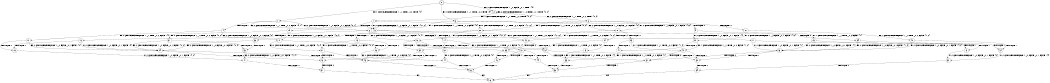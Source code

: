 digraph BCG {
size = "7, 10.5";
center = TRUE;
node [shape = circle];
0 [peripheries = 2];
0 -> 1 [label = "EX !1 !ATOMIC_EXCH_BRANCH (1, +1, TRUE, +0, 2, TRUE) !{0}"];
0 -> 2 [label = "EX !2 !ATOMIC_EXCH_BRANCH (1, +0, FALSE, +0, 1, TRUE) !{0}"];
0 -> 3 [label = "EX !0 !ATOMIC_EXCH_BRANCH (1, +1, TRUE, +0, 2, TRUE) !{0}"];
1 -> 4 [label = "TERMINATE !1"];
1 -> 5 [label = "EX !2 !ATOMIC_EXCH_BRANCH (1, +0, FALSE, +0, 1, FALSE) !{0, 1}"];
1 -> 6 [label = "EX !0 !ATOMIC_EXCH_BRANCH (1, +1, TRUE, +0, 2, FALSE) !{0, 1}"];
2 -> 7 [label = "EX !1 !ATOMIC_EXCH_BRANCH (1, +1, TRUE, +0, 2, TRUE) !{0, 2}"];
2 -> 8 [label = "EX !0 !ATOMIC_EXCH_BRANCH (1, +1, TRUE, +0, 2, TRUE) !{0, 2}"];
2 -> 2 [label = "EX !2 !ATOMIC_EXCH_BRANCH (1, +0, FALSE, +0, 1, TRUE) !{0, 2}"];
3 -> 9 [label = "TERMINATE !0"];
3 -> 6 [label = "EX !1 !ATOMIC_EXCH_BRANCH (1, +1, TRUE, +0, 2, FALSE) !{0}"];
3 -> 10 [label = "EX !2 !ATOMIC_EXCH_BRANCH (1, +0, FALSE, +0, 1, FALSE) !{0}"];
4 -> 11 [label = "EX !2 !ATOMIC_EXCH_BRANCH (1, +0, FALSE, +0, 1, FALSE) !{0}"];
4 -> 12 [label = "EX !0 !ATOMIC_EXCH_BRANCH (1, +1, TRUE, +0, 2, FALSE) !{0}"];
5 -> 13 [label = "TERMINATE !1"];
5 -> 14 [label = "TERMINATE !2"];
5 -> 15 [label = "EX !0 !ATOMIC_EXCH_BRANCH (1, +1, TRUE, +0, 2, FALSE) !{0, 1, 2}"];
6 -> 16 [label = "TERMINATE !1"];
6 -> 17 [label = "TERMINATE !0"];
6 -> 18 [label = "EX !2 !ATOMIC_EXCH_BRANCH (1, +0, FALSE, +0, 1, FALSE) !{0, 1}"];
7 -> 19 [label = "TERMINATE !1"];
7 -> 20 [label = "EX !0 !ATOMIC_EXCH_BRANCH (1, +1, TRUE, +0, 2, FALSE) !{0, 1, 2}"];
7 -> 5 [label = "EX !2 !ATOMIC_EXCH_BRANCH (1, +0, FALSE, +0, 1, FALSE) !{0, 1, 2}"];
8 -> 21 [label = "TERMINATE !0"];
8 -> 20 [label = "EX !1 !ATOMIC_EXCH_BRANCH (1, +1, TRUE, +0, 2, FALSE) !{0, 2}"];
8 -> 10 [label = "EX !2 !ATOMIC_EXCH_BRANCH (1, +0, FALSE, +0, 1, FALSE) !{0, 2}"];
9 -> 22 [label = "EX !2 !ATOMIC_EXCH_BRANCH (1, +0, FALSE, +0, 1, FALSE) !{1}"];
9 -> 23 [label = "EX !1 !ATOMIC_EXCH_BRANCH (1, +1, TRUE, +0, 2, FALSE) !{1}"];
10 -> 24 [label = "TERMINATE !2"];
10 -> 25 [label = "TERMINATE !0"];
10 -> 15 [label = "EX !1 !ATOMIC_EXCH_BRANCH (1, +1, TRUE, +0, 2, FALSE) !{0, 2}"];
11 -> 26 [label = "TERMINATE !2"];
11 -> 27 [label = "EX !0 !ATOMIC_EXCH_BRANCH (1, +1, TRUE, +0, 2, FALSE) !{0, 2}"];
12 -> 28 [label = "TERMINATE !0"];
12 -> 29 [label = "EX !2 !ATOMIC_EXCH_BRANCH (1, +0, FALSE, +0, 1, FALSE) !{0}"];
13 -> 26 [label = "TERMINATE !2"];
13 -> 27 [label = "EX !0 !ATOMIC_EXCH_BRANCH (1, +1, TRUE, +0, 2, FALSE) !{0, 2}"];
14 -> 30 [label = "TERMINATE !1"];
14 -> 31 [label = "EX !0 !ATOMIC_EXCH_BRANCH (1, +1, TRUE, +0, 2, FALSE) !{0, 1}"];
15 -> 32 [label = "TERMINATE !1"];
15 -> 33 [label = "TERMINATE !2"];
15 -> 34 [label = "TERMINATE !0"];
16 -> 28 [label = "TERMINATE !0"];
16 -> 29 [label = "EX !2 !ATOMIC_EXCH_BRANCH (1, +0, FALSE, +0, 1, FALSE) !{0}"];
17 -> 35 [label = "TERMINATE !1"];
17 -> 36 [label = "EX !2 !ATOMIC_EXCH_BRANCH (1, +0, FALSE, +0, 1, FALSE) !{1}"];
18 -> 32 [label = "TERMINATE !1"];
18 -> 33 [label = "TERMINATE !2"];
18 -> 34 [label = "TERMINATE !0"];
19 -> 37 [label = "EX !0 !ATOMIC_EXCH_BRANCH (1, +1, TRUE, +0, 2, FALSE) !{0, 2}"];
19 -> 11 [label = "EX !2 !ATOMIC_EXCH_BRANCH (1, +0, FALSE, +0, 1, FALSE) !{0, 2}"];
20 -> 38 [label = "TERMINATE !1"];
20 -> 39 [label = "TERMINATE !0"];
20 -> 18 [label = "EX !2 !ATOMIC_EXCH_BRANCH (1, +0, FALSE, +0, 1, FALSE) !{0, 1, 2}"];
21 -> 40 [label = "EX !1 !ATOMIC_EXCH_BRANCH (1, +1, TRUE, +0, 2, FALSE) !{1, 2}"];
21 -> 22 [label = "EX !2 !ATOMIC_EXCH_BRANCH (1, +0, FALSE, +0, 1, FALSE) !{1, 2}"];
22 -> 41 [label = "TERMINATE !2"];
22 -> 42 [label = "EX !1 !ATOMIC_EXCH_BRANCH (1, +1, TRUE, +0, 2, FALSE) !{1, 2}"];
23 -> 35 [label = "TERMINATE !1"];
23 -> 36 [label = "EX !2 !ATOMIC_EXCH_BRANCH (1, +0, FALSE, +0, 1, FALSE) !{1}"];
24 -> 43 [label = "TERMINATE !0"];
24 -> 31 [label = "EX !1 !ATOMIC_EXCH_BRANCH (1, +1, TRUE, +0, 2, FALSE) !{0}"];
25 -> 41 [label = "TERMINATE !2"];
25 -> 42 [label = "EX !1 !ATOMIC_EXCH_BRANCH (1, +1, TRUE, +0, 2, FALSE) !{1, 2}"];
26 -> 44 [label = "EX !0 !ATOMIC_EXCH_BRANCH (1, +1, TRUE, +0, 2, FALSE) !{0}"];
27 -> 45 [label = "TERMINATE !2"];
27 -> 46 [label = "TERMINATE !0"];
28 -> 47 [label = "EX !2 !ATOMIC_EXCH_BRANCH (1, +0, FALSE, +0, 1, FALSE) !{1, 2}"];
29 -> 45 [label = "TERMINATE !2"];
29 -> 46 [label = "TERMINATE !0"];
30 -> 44 [label = "EX !0 !ATOMIC_EXCH_BRANCH (1, +1, TRUE, +0, 2, FALSE) !{0}"];
31 -> 48 [label = "TERMINATE !1"];
31 -> 49 [label = "TERMINATE !0"];
32 -> 45 [label = "TERMINATE !2"];
32 -> 46 [label = "TERMINATE !0"];
33 -> 48 [label = "TERMINATE !1"];
33 -> 49 [label = "TERMINATE !0"];
34 -> 50 [label = "TERMINATE !1"];
34 -> 51 [label = "TERMINATE !2"];
35 -> 52 [label = "EX !2 !ATOMIC_EXCH_BRANCH (1, +0, FALSE, +0, 1, FALSE) !{2}"];
36 -> 50 [label = "TERMINATE !1"];
36 -> 51 [label = "TERMINATE !2"];
37 -> 53 [label = "TERMINATE !0"];
37 -> 29 [label = "EX !2 !ATOMIC_EXCH_BRANCH (1, +0, FALSE, +0, 1, FALSE) !{0, 2}"];
38 -> 53 [label = "TERMINATE !0"];
38 -> 29 [label = "EX !2 !ATOMIC_EXCH_BRANCH (1, +0, FALSE, +0, 1, FALSE) !{0, 2}"];
39 -> 54 [label = "TERMINATE !1"];
39 -> 36 [label = "EX !2 !ATOMIC_EXCH_BRANCH (1, +0, FALSE, +0, 1, FALSE) !{1, 2}"];
40 -> 54 [label = "TERMINATE !1"];
40 -> 36 [label = "EX !2 !ATOMIC_EXCH_BRANCH (1, +0, FALSE, +0, 1, FALSE) !{1, 2}"];
41 -> 55 [label = "EX !1 !ATOMIC_EXCH_BRANCH (1, +1, TRUE, +0, 2, FALSE) !{1}"];
42 -> 50 [label = "TERMINATE !1"];
42 -> 51 [label = "TERMINATE !2"];
43 -> 55 [label = "EX !1 !ATOMIC_EXCH_BRANCH (1, +1, TRUE, +0, 2, FALSE) !{1}"];
44 -> 56 [label = "TERMINATE !0"];
45 -> 56 [label = "TERMINATE !0"];
46 -> 57 [label = "TERMINATE !2"];
47 -> 57 [label = "TERMINATE !2"];
48 -> 56 [label = "TERMINATE !0"];
49 -> 58 [label = "TERMINATE !1"];
50 -> 59 [label = "TERMINATE !2"];
51 -> 58 [label = "TERMINATE !1"];
52 -> 59 [label = "TERMINATE !2"];
53 -> 47 [label = "EX !2 !ATOMIC_EXCH_BRANCH (1, +0, FALSE, +0, 1, FALSE) !{1, 2}"];
54 -> 52 [label = "EX !2 !ATOMIC_EXCH_BRANCH (1, +0, FALSE, +0, 1, FALSE) !{2}"];
55 -> 58 [label = "TERMINATE !1"];
56 -> 60 [label = "exit"];
57 -> 60 [label = "exit"];
58 -> 60 [label = "exit"];
59 -> 60 [label = "exit"];
}
